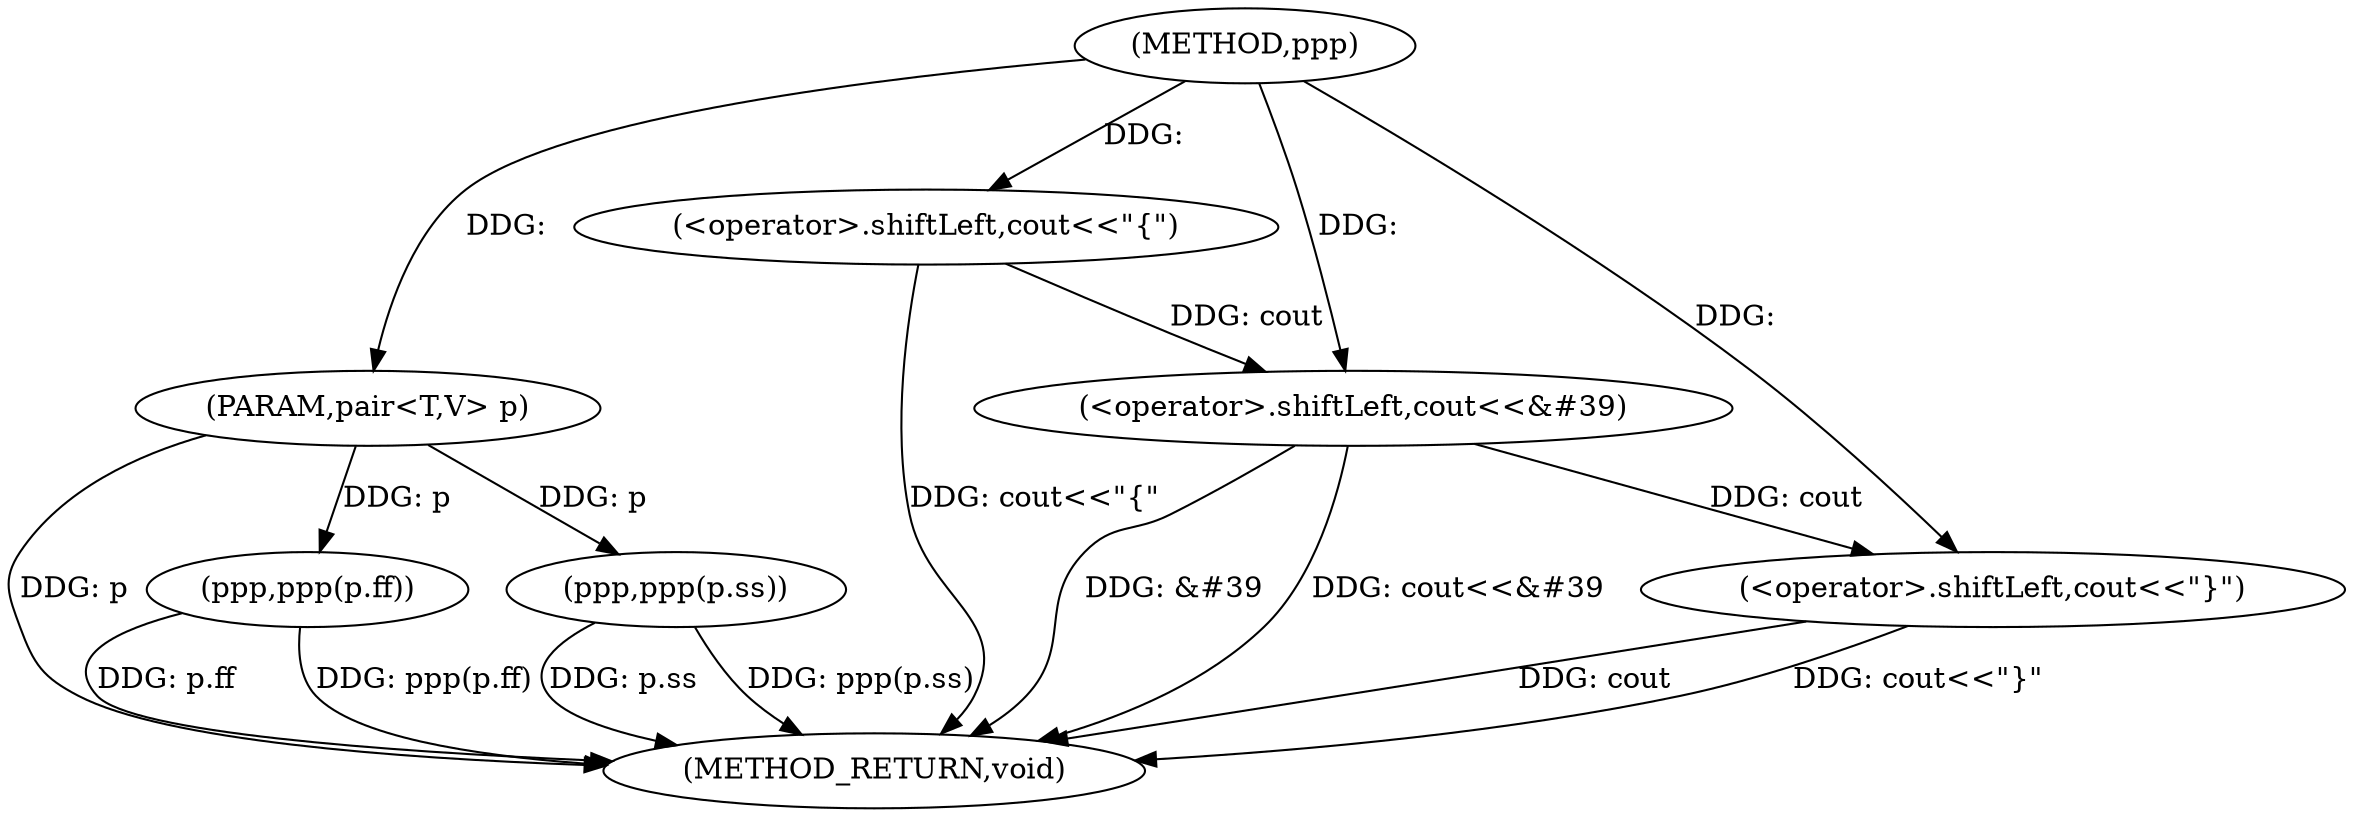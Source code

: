 digraph "ppp" {  
"1000161" [label = "(METHOD,ppp)" ]
"1000184" [label = "(METHOD_RETURN,void)" ]
"1000162" [label = "(PARAM,pair<T,V> p)" ]
"1000164" [label = "(<operator>.shiftLeft,cout<<\"{\")" ]
"1000167" [label = "(ppp,ppp(p.ff))" ]
"1000171" [label = "(<operator>.shiftLeft,cout<<&#39)" ]
"1000177" [label = "(ppp,ppp(p.ss))" ]
"1000181" [label = "(<operator>.shiftLeft,cout<<\"}\")" ]
  "1000162" -> "1000184"  [ label = "DDG: p"] 
  "1000164" -> "1000184"  [ label = "DDG: cout<<\"{\""] 
  "1000167" -> "1000184"  [ label = "DDG: p.ff"] 
  "1000167" -> "1000184"  [ label = "DDG: ppp(p.ff)"] 
  "1000171" -> "1000184"  [ label = "DDG: &#39"] 
  "1000171" -> "1000184"  [ label = "DDG: cout<<&#39"] 
  "1000177" -> "1000184"  [ label = "DDG: p.ss"] 
  "1000177" -> "1000184"  [ label = "DDG: ppp(p.ss)"] 
  "1000181" -> "1000184"  [ label = "DDG: cout"] 
  "1000181" -> "1000184"  [ label = "DDG: cout<<\"}\""] 
  "1000161" -> "1000162"  [ label = "DDG: "] 
  "1000161" -> "1000164"  [ label = "DDG: "] 
  "1000162" -> "1000167"  [ label = "DDG: p"] 
  "1000164" -> "1000171"  [ label = "DDG: cout"] 
  "1000161" -> "1000171"  [ label = "DDG: "] 
  "1000162" -> "1000177"  [ label = "DDG: p"] 
  "1000171" -> "1000181"  [ label = "DDG: cout"] 
  "1000161" -> "1000181"  [ label = "DDG: "] 
}
